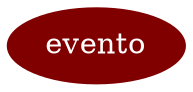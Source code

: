 
		digraph mainmap4 {graph [bgcolor=transparent];"evento" [URL="conceito.php?conceito=evento", 
		color ="#800000",
		fontcolor = white,
		style = filled,];
}